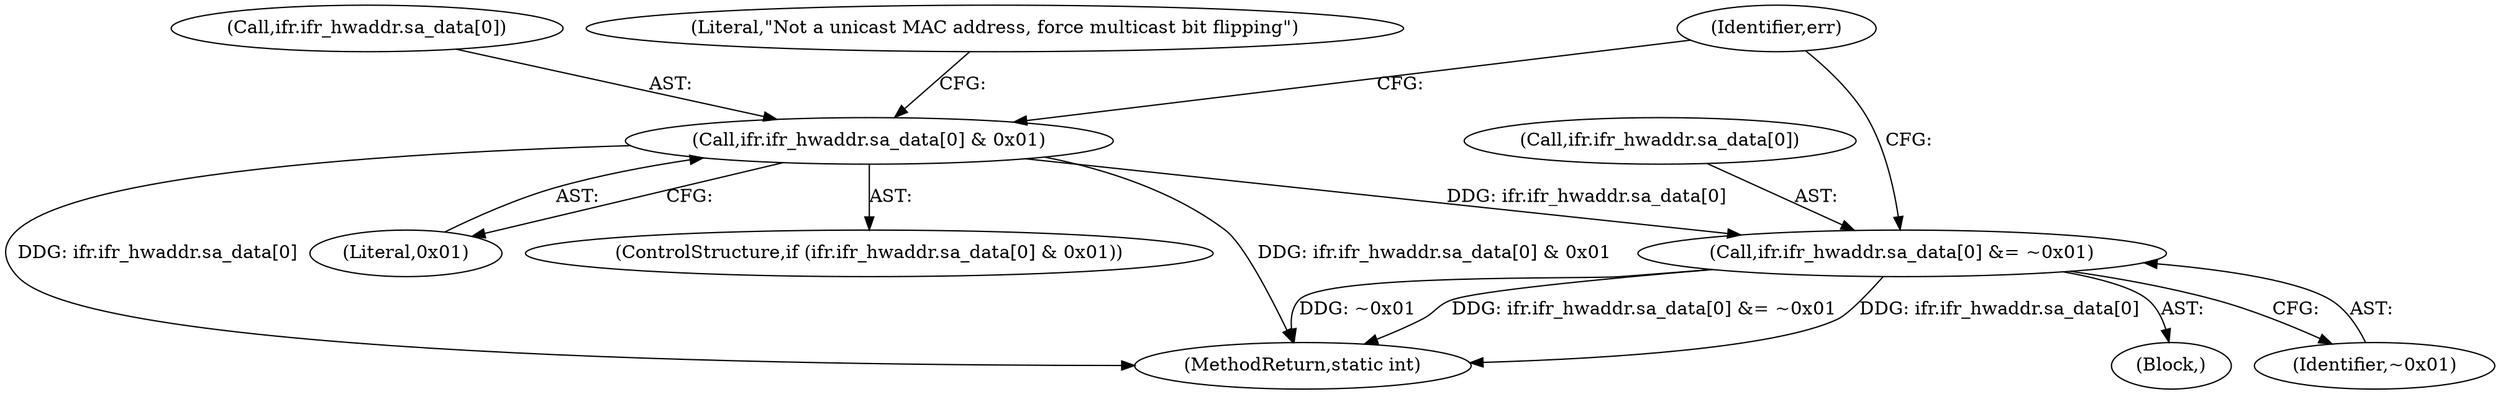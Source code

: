 digraph "0_Android_472271b153c5dc53c28beac55480a8d8434b2d5c_26@array" {
"1000176" [label="(Call,ifr.ifr_hwaddr.sa_data[0] & 0x01)"];
"1000188" [label="(Call,ifr.ifr_hwaddr.sa_data[0] &= ~0x01)"];
"1000177" [label="(Call,ifr.ifr_hwaddr.sa_data[0])"];
"1000196" [label="(Identifier,~0x01)"];
"1000198" [label="(Identifier,err)"];
"1000275" [label="(MethodReturn,static int)"];
"1000185" [label="(Block,)"];
"1000189" [label="(Call,ifr.ifr_hwaddr.sa_data[0])"];
"1000184" [label="(Literal,0x01)"];
"1000176" [label="(Call,ifr.ifr_hwaddr.sa_data[0] & 0x01)"];
"1000187" [label="(Literal,\"Not a unicast MAC address, force multicast bit flipping\")"];
"1000188" [label="(Call,ifr.ifr_hwaddr.sa_data[0] &= ~0x01)"];
"1000175" [label="(ControlStructure,if (ifr.ifr_hwaddr.sa_data[0] & 0x01))"];
"1000176" -> "1000175"  [label="AST: "];
"1000176" -> "1000184"  [label="CFG: "];
"1000177" -> "1000176"  [label="AST: "];
"1000184" -> "1000176"  [label="AST: "];
"1000187" -> "1000176"  [label="CFG: "];
"1000198" -> "1000176"  [label="CFG: "];
"1000176" -> "1000275"  [label="DDG: ifr.ifr_hwaddr.sa_data[0] & 0x01"];
"1000176" -> "1000275"  [label="DDG: ifr.ifr_hwaddr.sa_data[0]"];
"1000176" -> "1000188"  [label="DDG: ifr.ifr_hwaddr.sa_data[0]"];
"1000188" -> "1000185"  [label="AST: "];
"1000188" -> "1000196"  [label="CFG: "];
"1000189" -> "1000188"  [label="AST: "];
"1000196" -> "1000188"  [label="AST: "];
"1000198" -> "1000188"  [label="CFG: "];
"1000188" -> "1000275"  [label="DDG: ifr.ifr_hwaddr.sa_data[0] &= ~0x01"];
"1000188" -> "1000275"  [label="DDG: ifr.ifr_hwaddr.sa_data[0]"];
"1000188" -> "1000275"  [label="DDG: ~0x01"];
}
